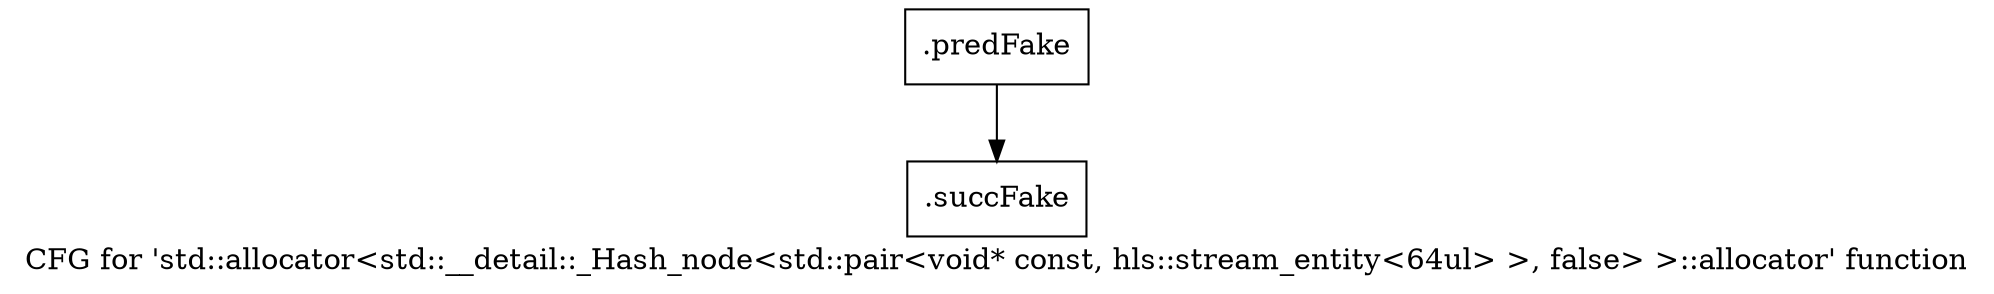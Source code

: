 digraph "CFG for 'std::allocator\<std::__detail::_Hash_node\<std::pair\<void* const, hls::stream_entity\<64ul\> \>, false\> \>::allocator' function" {
	label="CFG for 'std::allocator\<std::__detail::_Hash_node\<std::pair\<void* const, hls::stream_entity\<64ul\> \>, false\> \>::allocator' function";

	Node0x5cad350 [shape=record,filename="",linenumber="",label="{.predFake}"];
	Node0x5cad350 -> Node0x6152120[ callList="" memoryops="" filename="/mnt/xilinx/Vitis_HLS/2021.2/tps/lnx64/gcc-6.2.0/lib/gcc/x86_64-pc-linux-gnu/6.2.0/../../../../include/c++/6.2.0/bits/allocator.h" execusionnum="1"];
	Node0x6152120 [shape=record,filename="/mnt/xilinx/Vitis_HLS/2021.2/tps/lnx64/gcc-6.2.0/lib/gcc/x86_64-pc-linux-gnu/6.2.0/../../../../include/c++/6.2.0/bits/allocator.h",linenumber="118",label="{.succFake}"];
}
